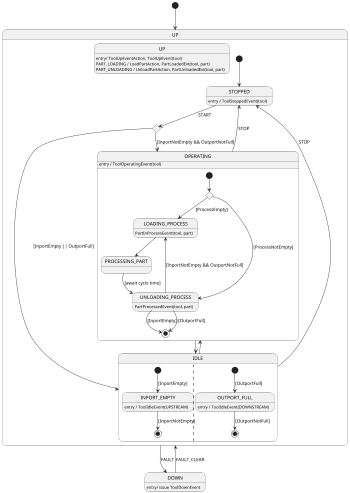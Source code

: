 @startuml
'https://plantuml.com/state-diagram
skinparam defaultTextAlignment left
scale 350 width

[*] --> UP
state DOWN : entry/ issue ToolDownEvent

state UP {
    state UP: entry/ ToolUpEventAction, ToolUpEvent(tool)
    state UP: PART_LOADING / LoadPartAction, PartLoadedEvt(tool, part)
    state UP: PART_UNLOADING / UnloadPartAction, PartUnloadedEvt(tool, part)

    state STOPPED
    STOPPED: entry / ToolStoppedEvent(tool)

    state CHOICE_START <<choice>>
    [*] --> STOPPED
    STOPPED --> CHOICE_START: START
    CHOICE_START --> OPERATING: [InportNotEmpty && OutportNotFull]
    CHOICE_START --> IDLE: [InportEmpty || OutportFull]

    OPERATING --> STOPPED: STOP
    OPERATING --> IDLE

    state IDLE {
        state INPORT_EMPTY: entry / ToolIdleEvent(UPSTREAM)
        [*] --> INPORT_EMPTY : [InportEmpty]
        INPORT_EMPTY --> [*]: [InportNotEmpty]
        ||
        state OUTPORT_FULL: entry / ToolIdleEvent(DOWNSTREAM)
        [*] --> OUTPORT_FULL: [OutportFull]
        OUTPORT_FULL --> [*]: [OutportNotFull]
    }

    state OPERATING {
        OPERATING: entry / ToolOperatingEvent(tool)
        state LOADING_PROCESS: PartInProcessEvent(tool, part)
        state UNLOADING_PROCESS: PartProcessedEvent(tool, part)
        state CHOICE_LOADING <<choice>>
        state PROCESSING_PART

        [*] --> CHOICE_LOADING
        CHOICE_LOADING --> LOADING_PROCESS: [ProcessEmpty]
        CHOICE_LOADING --> UNLOADING_PROCESS: [ProcessNotEmpty]
        LOADING_PROCESS --> PROCESSING_PART

        PROCESSING_PART --> UNLOADING_PROCESS: [await cycle time]
        UNLOADING_PROCESS --> LOADING_PROCESS: [InportNotEmpty && OutportNotFull]
        UNLOADING_PROCESS --> [*] : [InportEmpty]
        UNLOADING_PROCESS --> [*] : [OutportFull]
    }

    IDLE --> OPERATING
    IDLE --> STOPPED: STOP

}

UP --> DOWN: FAULT
DOWN --> UP: FAULT_CLEAR
@enduml